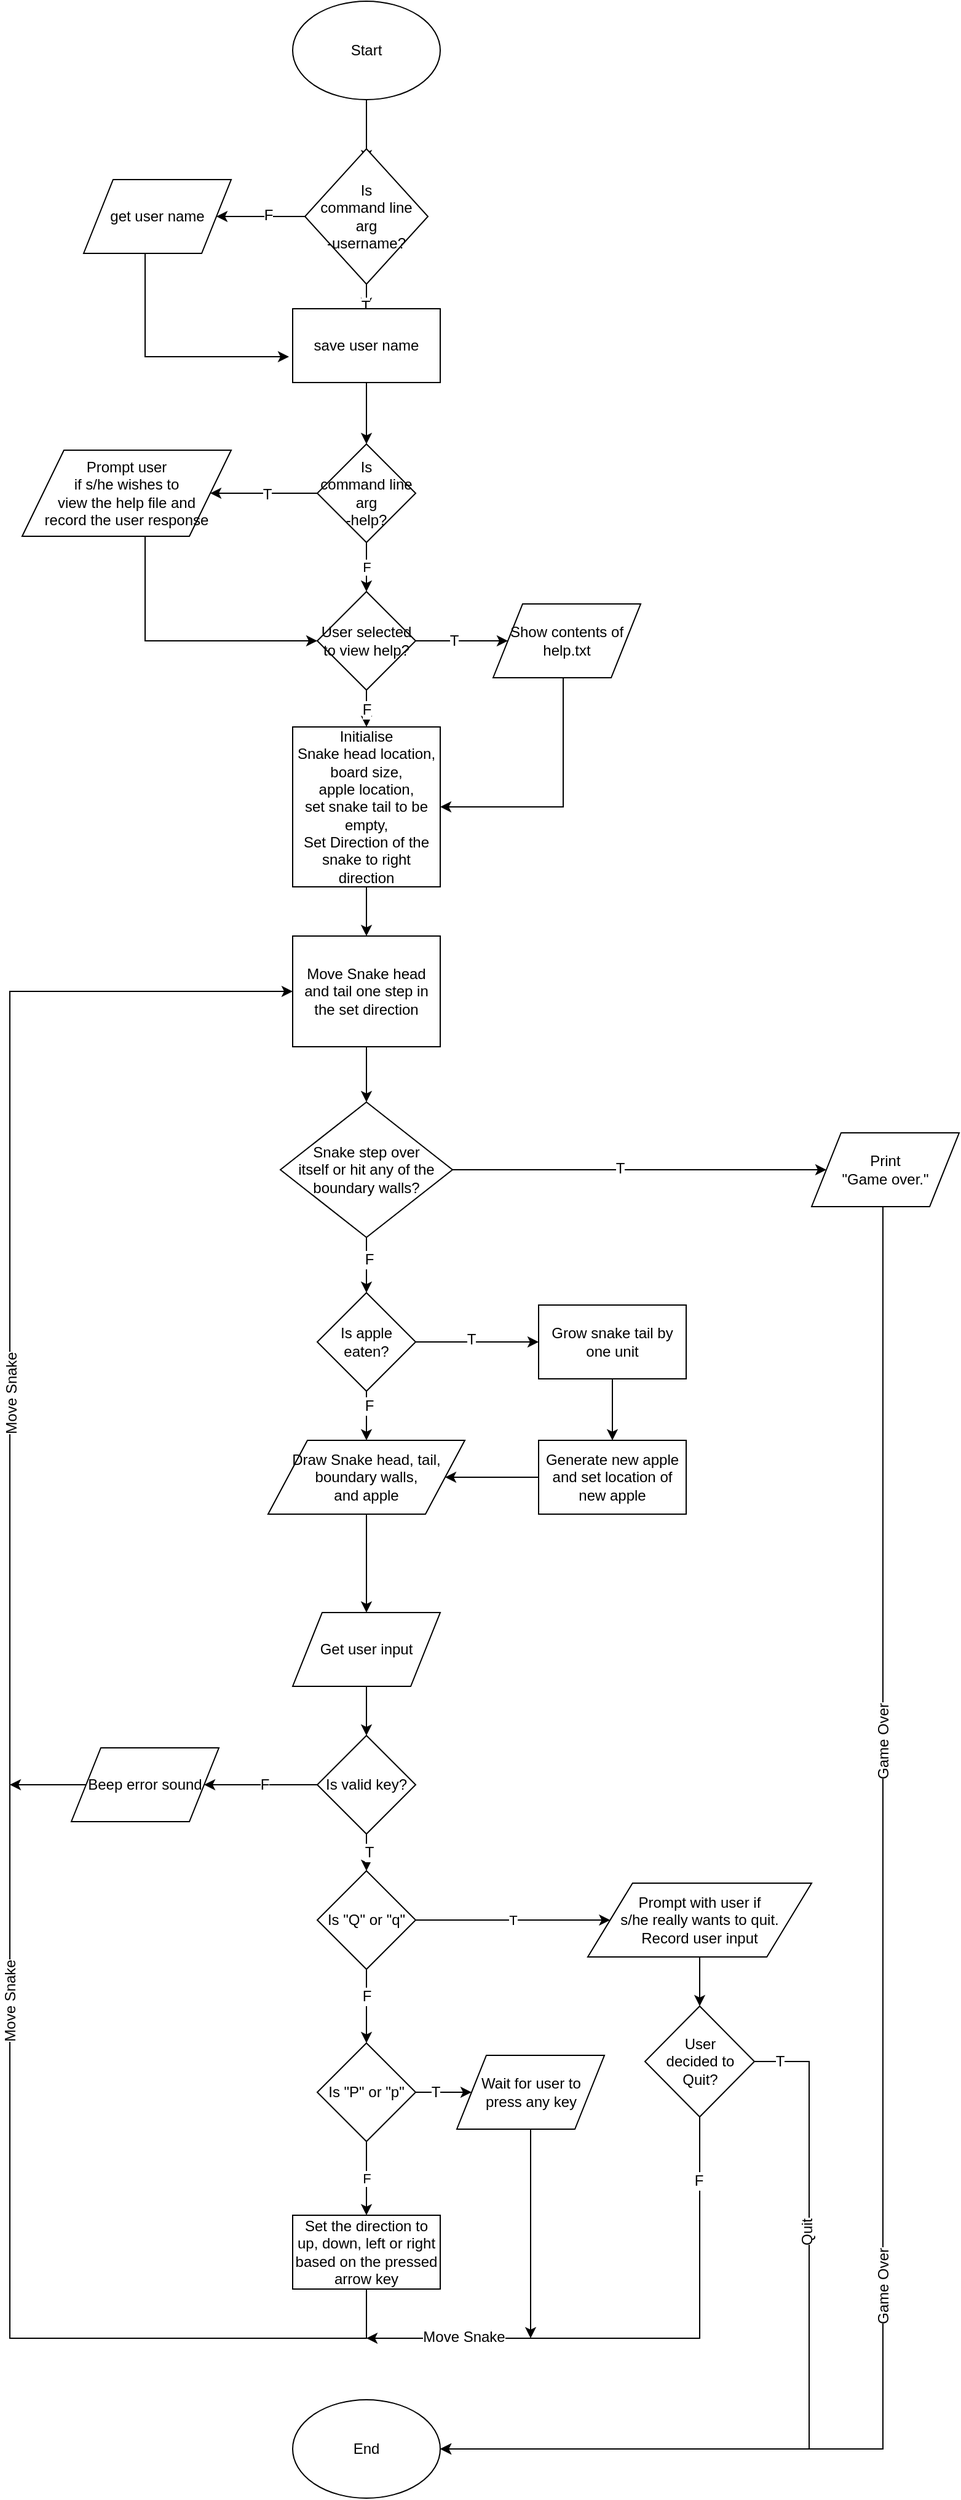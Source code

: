 <mxfile version="12.2.7" type="github" pages="1">
  <diagram id="qBqRke3E-7SL-24iU5kg" name="Snake game">
    <mxGraphModel dx="932" dy="600" grid="1" gridSize="10" guides="1" tooltips="1" connect="1" arrows="1" fold="1" page="1" pageScale="1" pageWidth="827" pageHeight="1169" math="0" shadow="0">
      <root>
        <mxCell id="0"/>
        <mxCell id="1" parent="0"/>
        <mxCell id="hdgQj7xmw9oAPAGFhTWQ-3" value="" style="edgeStyle=orthogonalEdgeStyle;rounded=0;orthogonalLoop=1;jettySize=auto;html=1;" parent="1" source="hdgQj7xmw9oAPAGFhTWQ-1" edge="1">
          <mxGeometry relative="1" as="geometry">
            <mxPoint x="460" y="140" as="targetPoint"/>
          </mxGeometry>
        </mxCell>
        <mxCell id="hdgQj7xmw9oAPAGFhTWQ-1" value="Start" style="ellipse;whiteSpace=wrap;html=1;" parent="1" vertex="1">
          <mxGeometry x="400" y="10" width="120" height="80" as="geometry"/>
        </mxCell>
        <mxCell id="hdgQj7xmw9oAPAGFhTWQ-9" value="" style="edgeStyle=orthogonalEdgeStyle;rounded=0;orthogonalLoop=1;jettySize=auto;html=1;" parent="1" source="hdgQj7xmw9oAPAGFhTWQ-4" target="hdgQj7xmw9oAPAGFhTWQ-6" edge="1">
          <mxGeometry relative="1" as="geometry"/>
        </mxCell>
        <mxCell id="hdgQj7xmw9oAPAGFhTWQ-23" value="F" style="text;html=1;resizable=0;points=[];align=center;verticalAlign=middle;labelBackgroundColor=#ffffff;" parent="hdgQj7xmw9oAPAGFhTWQ-9" vertex="1" connectable="0">
          <mxGeometry x="-0.146" y="-1" relative="1" as="geometry">
            <mxPoint as="offset"/>
          </mxGeometry>
        </mxCell>
        <mxCell id="hdgQj7xmw9oAPAGFhTWQ-11" value="" style="edgeStyle=orthogonalEdgeStyle;rounded=0;orthogonalLoop=1;jettySize=auto;html=1;" parent="1" source="hdgQj7xmw9oAPAGFhTWQ-4" target="hdgQj7xmw9oAPAGFhTWQ-10" edge="1">
          <mxGeometry relative="1" as="geometry"/>
        </mxCell>
        <mxCell id="hdgQj7xmw9oAPAGFhTWQ-24" value="T" style="text;html=1;resizable=0;points=[];align=center;verticalAlign=middle;labelBackgroundColor=#ffffff;" parent="hdgQj7xmw9oAPAGFhTWQ-11" vertex="1" connectable="0">
          <mxGeometry x="-0.25" y="1" relative="1" as="geometry">
            <mxPoint as="offset"/>
          </mxGeometry>
        </mxCell>
        <mxCell id="hdgQj7xmw9oAPAGFhTWQ-4" value="Is&lt;br&gt;command line &lt;br&gt;arg &lt;br&gt;-username?" style="rhombus;whiteSpace=wrap;html=1;" parent="1" vertex="1">
          <mxGeometry x="410" y="130" width="100" height="110" as="geometry"/>
        </mxCell>
        <mxCell id="JzPhDNxp7mMbG2b7Tpjs-4" style="edgeStyle=orthogonalEdgeStyle;rounded=0;orthogonalLoop=1;jettySize=auto;html=1;entryX=-0.025;entryY=0.65;entryDx=0;entryDy=0;entryPerimeter=0;" edge="1" parent="1" source="hdgQj7xmw9oAPAGFhTWQ-6" target="hdgQj7xmw9oAPAGFhTWQ-10">
          <mxGeometry relative="1" as="geometry">
            <Array as="points">
              <mxPoint x="280" y="299"/>
            </Array>
          </mxGeometry>
        </mxCell>
        <mxCell id="hdgQj7xmw9oAPAGFhTWQ-6" value="get user name" style="shape=parallelogram;perimeter=parallelogramPerimeter;whiteSpace=wrap;html=1;" parent="1" vertex="1">
          <mxGeometry x="230" y="155" width="120" height="60" as="geometry"/>
        </mxCell>
        <mxCell id="JzPhDNxp7mMbG2b7Tpjs-2" value="" style="edgeStyle=orthogonalEdgeStyle;rounded=0;orthogonalLoop=1;jettySize=auto;html=1;" edge="1" parent="1" source="hdgQj7xmw9oAPAGFhTWQ-10" target="JzPhDNxp7mMbG2b7Tpjs-1">
          <mxGeometry relative="1" as="geometry"/>
        </mxCell>
        <mxCell id="hdgQj7xmw9oAPAGFhTWQ-10" value="save user name" style="rounded=0;whiteSpace=wrap;html=1;" parent="1" vertex="1">
          <mxGeometry x="400" y="260" width="120" height="60" as="geometry"/>
        </mxCell>
        <mxCell id="JzPhDNxp7mMbG2b7Tpjs-21" value="" style="edgeStyle=orthogonalEdgeStyle;rounded=0;orthogonalLoop=1;jettySize=auto;html=1;" edge="1" parent="1" source="hdgQj7xmw9oAPAGFhTWQ-19" target="JzPhDNxp7mMbG2b7Tpjs-20">
          <mxGeometry relative="1" as="geometry"/>
        </mxCell>
        <mxCell id="hdgQj7xmw9oAPAGFhTWQ-19" value="Initialise &lt;br&gt;Snake head location, board size,&lt;br&gt;apple location, &lt;br&gt;set snake tail to be empty,&lt;br&gt;Set Direction of the snake to right direction" style="rounded=0;whiteSpace=wrap;html=1;" parent="1" vertex="1">
          <mxGeometry x="400" y="600" width="120" height="130" as="geometry"/>
        </mxCell>
        <mxCell id="JzPhDNxp7mMbG2b7Tpjs-50" value="" style="edgeStyle=orthogonalEdgeStyle;rounded=0;orthogonalLoop=1;jettySize=auto;html=1;" edge="1" parent="1" source="JzPhDNxp7mMbG2b7Tpjs-20" target="JzPhDNxp7mMbG2b7Tpjs-32">
          <mxGeometry relative="1" as="geometry"/>
        </mxCell>
        <mxCell id="JzPhDNxp7mMbG2b7Tpjs-20" value="Move Snake head and tail one step in the set direction" style="rounded=0;whiteSpace=wrap;html=1;" vertex="1" parent="1">
          <mxGeometry x="400" y="770" width="120" height="90" as="geometry"/>
        </mxCell>
        <mxCell id="hdgQj7xmw9oAPAGFhTWQ-42" value="" style="edgeStyle=orthogonalEdgeStyle;rounded=0;orthogonalLoop=1;jettySize=auto;html=1;" parent="1" target="hdgQj7xmw9oAPAGFhTWQ-41" edge="1">
          <mxGeometry relative="1" as="geometry">
            <mxPoint x="718" y="1960" as="sourcePoint"/>
          </mxGeometry>
        </mxCell>
        <mxCell id="hdgQj7xmw9oAPAGFhTWQ-43" value="T" style="text;html=1;resizable=0;points=[];align=center;verticalAlign=middle;labelBackgroundColor=#ffffff;" parent="hdgQj7xmw9oAPAGFhTWQ-42" vertex="1" connectable="0">
          <mxGeometry x="-0.36" relative="1" as="geometry">
            <mxPoint as="offset"/>
          </mxGeometry>
        </mxCell>
        <mxCell id="hdgQj7xmw9oAPAGFhTWQ-111" value="End" style="ellipse;whiteSpace=wrap;html=1;" parent="1" vertex="1">
          <mxGeometry x="400" y="1960" width="120" height="80" as="geometry"/>
        </mxCell>
        <mxCell id="JzPhDNxp7mMbG2b7Tpjs-8" value="F" style="edgeStyle=orthogonalEdgeStyle;rounded=0;orthogonalLoop=1;jettySize=auto;html=1;" edge="1" parent="1" source="JzPhDNxp7mMbG2b7Tpjs-1" target="JzPhDNxp7mMbG2b7Tpjs-7">
          <mxGeometry relative="1" as="geometry"/>
        </mxCell>
        <mxCell id="JzPhDNxp7mMbG2b7Tpjs-11" value="" style="edgeStyle=orthogonalEdgeStyle;rounded=0;orthogonalLoop=1;jettySize=auto;html=1;" edge="1" parent="1" source="JzPhDNxp7mMbG2b7Tpjs-1" target="JzPhDNxp7mMbG2b7Tpjs-9">
          <mxGeometry relative="1" as="geometry"/>
        </mxCell>
        <mxCell id="JzPhDNxp7mMbG2b7Tpjs-15" value="T" style="text;html=1;resizable=0;points=[];align=center;verticalAlign=middle;labelBackgroundColor=#ffffff;" vertex="1" connectable="0" parent="JzPhDNxp7mMbG2b7Tpjs-11">
          <mxGeometry x="-0.043" y="1" relative="1" as="geometry">
            <mxPoint as="offset"/>
          </mxGeometry>
        </mxCell>
        <mxCell id="JzPhDNxp7mMbG2b7Tpjs-1" value="Is &lt;br&gt;command line arg &lt;br&gt;-help?" style="rhombus;whiteSpace=wrap;html=1;" vertex="1" parent="1">
          <mxGeometry x="420" y="370" width="80" height="80" as="geometry"/>
        </mxCell>
        <mxCell id="JzPhDNxp7mMbG2b7Tpjs-13" value="" style="edgeStyle=orthogonalEdgeStyle;rounded=0;orthogonalLoop=1;jettySize=auto;html=1;" edge="1" parent="1" source="JzPhDNxp7mMbG2b7Tpjs-7" target="JzPhDNxp7mMbG2b7Tpjs-12">
          <mxGeometry relative="1" as="geometry"/>
        </mxCell>
        <mxCell id="JzPhDNxp7mMbG2b7Tpjs-14" value="T" style="text;html=1;resizable=0;points=[];align=center;verticalAlign=middle;labelBackgroundColor=#ffffff;" vertex="1" connectable="0" parent="JzPhDNxp7mMbG2b7Tpjs-13">
          <mxGeometry x="-0.173" relative="1" as="geometry">
            <mxPoint as="offset"/>
          </mxGeometry>
        </mxCell>
        <mxCell id="JzPhDNxp7mMbG2b7Tpjs-16" value="" style="edgeStyle=orthogonalEdgeStyle;rounded=0;orthogonalLoop=1;jettySize=auto;html=1;" edge="1" parent="1" source="JzPhDNxp7mMbG2b7Tpjs-7" target="hdgQj7xmw9oAPAGFhTWQ-19">
          <mxGeometry relative="1" as="geometry"/>
        </mxCell>
        <mxCell id="JzPhDNxp7mMbG2b7Tpjs-17" value="F" style="text;html=1;resizable=0;points=[];align=center;verticalAlign=middle;labelBackgroundColor=#ffffff;" vertex="1" connectable="0" parent="JzPhDNxp7mMbG2b7Tpjs-16">
          <mxGeometry x="-0.36" relative="1" as="geometry">
            <mxPoint as="offset"/>
          </mxGeometry>
        </mxCell>
        <mxCell id="JzPhDNxp7mMbG2b7Tpjs-7" value="User selected to view help?" style="rhombus;whiteSpace=wrap;html=1;" vertex="1" parent="1">
          <mxGeometry x="420" y="490" width="80" height="80" as="geometry"/>
        </mxCell>
        <mxCell id="JzPhDNxp7mMbG2b7Tpjs-10" style="edgeStyle=orthogonalEdgeStyle;rounded=0;orthogonalLoop=1;jettySize=auto;html=1;entryX=0;entryY=0.5;entryDx=0;entryDy=0;" edge="1" parent="1" source="JzPhDNxp7mMbG2b7Tpjs-9" target="JzPhDNxp7mMbG2b7Tpjs-7">
          <mxGeometry relative="1" as="geometry">
            <Array as="points">
              <mxPoint x="280" y="530"/>
            </Array>
          </mxGeometry>
        </mxCell>
        <mxCell id="JzPhDNxp7mMbG2b7Tpjs-9" value="Prompt user &lt;br&gt;if s/he wishes to &lt;br&gt;view the help file and&lt;br&gt;record the user response" style="shape=parallelogram;perimeter=parallelogramPerimeter;whiteSpace=wrap;html=1;" vertex="1" parent="1">
          <mxGeometry x="180" y="375" width="170" height="70" as="geometry"/>
        </mxCell>
        <mxCell id="JzPhDNxp7mMbG2b7Tpjs-45" style="edgeStyle=orthogonalEdgeStyle;rounded=0;orthogonalLoop=1;jettySize=auto;html=1;entryX=1;entryY=0.5;entryDx=0;entryDy=0;" edge="1" parent="1" source="JzPhDNxp7mMbG2b7Tpjs-12" target="hdgQj7xmw9oAPAGFhTWQ-19">
          <mxGeometry relative="1" as="geometry">
            <Array as="points">
              <mxPoint x="620" y="665"/>
            </Array>
          </mxGeometry>
        </mxCell>
        <mxCell id="JzPhDNxp7mMbG2b7Tpjs-12" value="Show contents of help.txt" style="shape=parallelogram;perimeter=parallelogramPerimeter;whiteSpace=wrap;html=1;" vertex="1" parent="1">
          <mxGeometry x="563" y="500" width="120" height="60" as="geometry"/>
        </mxCell>
        <mxCell id="JzPhDNxp7mMbG2b7Tpjs-53" value="" style="edgeStyle=orthogonalEdgeStyle;rounded=0;orthogonalLoop=1;jettySize=auto;html=1;" edge="1" parent="1" source="JzPhDNxp7mMbG2b7Tpjs-25" target="JzPhDNxp7mMbG2b7Tpjs-27">
          <mxGeometry relative="1" as="geometry"/>
        </mxCell>
        <mxCell id="JzPhDNxp7mMbG2b7Tpjs-57" value="T" style="text;html=1;resizable=0;points=[];align=center;verticalAlign=middle;labelBackgroundColor=#ffffff;" vertex="1" connectable="0" parent="JzPhDNxp7mMbG2b7Tpjs-53">
          <mxGeometry x="-0.1" y="2" relative="1" as="geometry">
            <mxPoint as="offset"/>
          </mxGeometry>
        </mxCell>
        <mxCell id="JzPhDNxp7mMbG2b7Tpjs-60" value="" style="edgeStyle=orthogonalEdgeStyle;rounded=0;orthogonalLoop=1;jettySize=auto;html=1;" edge="1" parent="1" source="JzPhDNxp7mMbG2b7Tpjs-25" target="JzPhDNxp7mMbG2b7Tpjs-43">
          <mxGeometry relative="1" as="geometry"/>
        </mxCell>
        <mxCell id="JzPhDNxp7mMbG2b7Tpjs-61" value="F" style="text;html=1;resizable=0;points=[];align=center;verticalAlign=middle;labelBackgroundColor=#ffffff;" vertex="1" connectable="0" parent="JzPhDNxp7mMbG2b7Tpjs-60">
          <mxGeometry x="-0.4" y="2" relative="1" as="geometry">
            <mxPoint as="offset"/>
          </mxGeometry>
        </mxCell>
        <mxCell id="JzPhDNxp7mMbG2b7Tpjs-25" value="Is apple eaten?" style="rhombus;whiteSpace=wrap;html=1;" vertex="1" parent="1">
          <mxGeometry x="420" y="1060" width="80" height="80" as="geometry"/>
        </mxCell>
        <mxCell id="JzPhDNxp7mMbG2b7Tpjs-30" value="" style="edgeStyle=orthogonalEdgeStyle;rounded=0;orthogonalLoop=1;jettySize=auto;html=1;" edge="1" parent="1" source="JzPhDNxp7mMbG2b7Tpjs-27" target="JzPhDNxp7mMbG2b7Tpjs-29">
          <mxGeometry relative="1" as="geometry"/>
        </mxCell>
        <mxCell id="JzPhDNxp7mMbG2b7Tpjs-27" value="Grow snake tail by one unit" style="rounded=0;whiteSpace=wrap;html=1;" vertex="1" parent="1">
          <mxGeometry x="600" y="1070" width="120" height="60" as="geometry"/>
        </mxCell>
        <mxCell id="JzPhDNxp7mMbG2b7Tpjs-62" value="" style="edgeStyle=orthogonalEdgeStyle;rounded=0;orthogonalLoop=1;jettySize=auto;html=1;" edge="1" parent="1" source="JzPhDNxp7mMbG2b7Tpjs-29" target="JzPhDNxp7mMbG2b7Tpjs-43">
          <mxGeometry relative="1" as="geometry"/>
        </mxCell>
        <mxCell id="JzPhDNxp7mMbG2b7Tpjs-29" value="Generate new apple and set location of new apple" style="rounded=0;whiteSpace=wrap;html=1;" vertex="1" parent="1">
          <mxGeometry x="600" y="1180" width="120" height="60" as="geometry"/>
        </mxCell>
        <mxCell id="JzPhDNxp7mMbG2b7Tpjs-55" value="" style="edgeStyle=orthogonalEdgeStyle;rounded=0;orthogonalLoop=1;jettySize=auto;html=1;" edge="1" parent="1" source="JzPhDNxp7mMbG2b7Tpjs-32" target="JzPhDNxp7mMbG2b7Tpjs-25">
          <mxGeometry relative="1" as="geometry"/>
        </mxCell>
        <mxCell id="JzPhDNxp7mMbG2b7Tpjs-56" value="F" style="text;html=1;resizable=0;points=[];align=center;verticalAlign=middle;labelBackgroundColor=#ffffff;" vertex="1" connectable="0" parent="JzPhDNxp7mMbG2b7Tpjs-55">
          <mxGeometry x="-0.2" y="2" relative="1" as="geometry">
            <mxPoint as="offset"/>
          </mxGeometry>
        </mxCell>
        <mxCell id="JzPhDNxp7mMbG2b7Tpjs-137" value="" style="edgeStyle=orthogonalEdgeStyle;rounded=0;orthogonalLoop=1;jettySize=auto;html=1;" edge="1" parent="1" source="JzPhDNxp7mMbG2b7Tpjs-32" target="JzPhDNxp7mMbG2b7Tpjs-112">
          <mxGeometry relative="1" as="geometry"/>
        </mxCell>
        <mxCell id="JzPhDNxp7mMbG2b7Tpjs-138" value="T" style="text;html=1;resizable=0;points=[];align=center;verticalAlign=middle;labelBackgroundColor=#ffffff;" vertex="1" connectable="0" parent="JzPhDNxp7mMbG2b7Tpjs-137">
          <mxGeometry x="-0.105" y="1" relative="1" as="geometry">
            <mxPoint as="offset"/>
          </mxGeometry>
        </mxCell>
        <mxCell id="JzPhDNxp7mMbG2b7Tpjs-32" value="Snake step over &lt;br&gt;itself or hit any of the boundary walls?" style="rhombus;whiteSpace=wrap;html=1;" vertex="1" parent="1">
          <mxGeometry x="390" y="905" width="140" height="110" as="geometry"/>
        </mxCell>
        <mxCell id="JzPhDNxp7mMbG2b7Tpjs-64" value="" style="edgeStyle=orthogonalEdgeStyle;rounded=0;orthogonalLoop=1;jettySize=auto;html=1;" edge="1" parent="1" source="JzPhDNxp7mMbG2b7Tpjs-43" target="JzPhDNxp7mMbG2b7Tpjs-63">
          <mxGeometry relative="1" as="geometry"/>
        </mxCell>
        <mxCell id="JzPhDNxp7mMbG2b7Tpjs-43" value="Draw Snake head, tail, boundary walls,&lt;br&gt;and apple" style="shape=parallelogram;perimeter=parallelogramPerimeter;whiteSpace=wrap;html=1;" vertex="1" parent="1">
          <mxGeometry x="380" y="1180" width="160" height="60" as="geometry"/>
        </mxCell>
        <mxCell id="JzPhDNxp7mMbG2b7Tpjs-75" value="" style="edgeStyle=orthogonalEdgeStyle;rounded=0;orthogonalLoop=1;jettySize=auto;html=1;" edge="1" parent="1" source="JzPhDNxp7mMbG2b7Tpjs-63" target="JzPhDNxp7mMbG2b7Tpjs-72">
          <mxGeometry relative="1" as="geometry"/>
        </mxCell>
        <mxCell id="JzPhDNxp7mMbG2b7Tpjs-63" value="Get user input" style="shape=parallelogram;perimeter=parallelogramPerimeter;whiteSpace=wrap;html=1;" vertex="1" parent="1">
          <mxGeometry x="400" y="1320" width="120" height="60" as="geometry"/>
        </mxCell>
        <mxCell id="JzPhDNxp7mMbG2b7Tpjs-76" value="" style="edgeStyle=orthogonalEdgeStyle;rounded=0;orthogonalLoop=1;jettySize=auto;html=1;" edge="1" parent="1" source="JzPhDNxp7mMbG2b7Tpjs-72" target="JzPhDNxp7mMbG2b7Tpjs-73">
          <mxGeometry relative="1" as="geometry"/>
        </mxCell>
        <mxCell id="JzPhDNxp7mMbG2b7Tpjs-82" value="T" style="text;html=1;resizable=0;points=[];align=center;verticalAlign=middle;labelBackgroundColor=#ffffff;" vertex="1" connectable="0" parent="JzPhDNxp7mMbG2b7Tpjs-76">
          <mxGeometry x="0.4" y="2" relative="1" as="geometry">
            <mxPoint as="offset"/>
          </mxGeometry>
        </mxCell>
        <mxCell id="JzPhDNxp7mMbG2b7Tpjs-134" value="" style="edgeStyle=orthogonalEdgeStyle;rounded=0;orthogonalLoop=1;jettySize=auto;html=1;" edge="1" parent="1" source="JzPhDNxp7mMbG2b7Tpjs-72" target="JzPhDNxp7mMbG2b7Tpjs-74">
          <mxGeometry relative="1" as="geometry"/>
        </mxCell>
        <mxCell id="JzPhDNxp7mMbG2b7Tpjs-136" value="F" style="text;html=1;resizable=0;points=[];align=center;verticalAlign=middle;labelBackgroundColor=#ffffff;" vertex="1" connectable="0" parent="JzPhDNxp7mMbG2b7Tpjs-134">
          <mxGeometry x="-0.065" relative="1" as="geometry">
            <mxPoint as="offset"/>
          </mxGeometry>
        </mxCell>
        <mxCell id="JzPhDNxp7mMbG2b7Tpjs-72" value="Is valid key?" style="rhombus;whiteSpace=wrap;html=1;" vertex="1" parent="1">
          <mxGeometry x="420" y="1420" width="80" height="80" as="geometry"/>
        </mxCell>
        <mxCell id="JzPhDNxp7mMbG2b7Tpjs-81" value="T" style="edgeStyle=orthogonalEdgeStyle;rounded=0;orthogonalLoop=1;jettySize=auto;html=1;" edge="1" parent="1" source="JzPhDNxp7mMbG2b7Tpjs-73" target="JzPhDNxp7mMbG2b7Tpjs-79">
          <mxGeometry relative="1" as="geometry"/>
        </mxCell>
        <mxCell id="JzPhDNxp7mMbG2b7Tpjs-88" value="" style="edgeStyle=orthogonalEdgeStyle;rounded=0;orthogonalLoop=1;jettySize=auto;html=1;" edge="1" parent="1" source="JzPhDNxp7mMbG2b7Tpjs-73" target="JzPhDNxp7mMbG2b7Tpjs-87">
          <mxGeometry relative="1" as="geometry"/>
        </mxCell>
        <mxCell id="JzPhDNxp7mMbG2b7Tpjs-97" value="F" style="text;html=1;resizable=0;points=[];align=center;verticalAlign=middle;labelBackgroundColor=#ffffff;" vertex="1" connectable="0" parent="JzPhDNxp7mMbG2b7Tpjs-88">
          <mxGeometry x="-0.267" relative="1" as="geometry">
            <mxPoint as="offset"/>
          </mxGeometry>
        </mxCell>
        <mxCell id="JzPhDNxp7mMbG2b7Tpjs-73" value="Is &quot;Q&quot; or &quot;q&quot;" style="rhombus;whiteSpace=wrap;html=1;" vertex="1" parent="1">
          <mxGeometry x="420" y="1530" width="80" height="80" as="geometry"/>
        </mxCell>
        <mxCell id="JzPhDNxp7mMbG2b7Tpjs-135" style="edgeStyle=orthogonalEdgeStyle;rounded=0;orthogonalLoop=1;jettySize=auto;html=1;" edge="1" parent="1" source="JzPhDNxp7mMbG2b7Tpjs-74">
          <mxGeometry relative="1" as="geometry">
            <mxPoint x="170" y="1460" as="targetPoint"/>
          </mxGeometry>
        </mxCell>
        <mxCell id="JzPhDNxp7mMbG2b7Tpjs-74" value="Beep error sound" style="shape=parallelogram;perimeter=parallelogramPerimeter;whiteSpace=wrap;html=1;" vertex="1" parent="1">
          <mxGeometry x="220" y="1430" width="120" height="60" as="geometry"/>
        </mxCell>
        <mxCell id="JzPhDNxp7mMbG2b7Tpjs-84" value="" style="edgeStyle=orthogonalEdgeStyle;rounded=0;orthogonalLoop=1;jettySize=auto;html=1;" edge="1" parent="1" source="JzPhDNxp7mMbG2b7Tpjs-79" target="JzPhDNxp7mMbG2b7Tpjs-83">
          <mxGeometry relative="1" as="geometry"/>
        </mxCell>
        <mxCell id="JzPhDNxp7mMbG2b7Tpjs-79" value="&lt;span style=&quot;white-space: normal&quot;&gt;Prompt with user if &lt;br&gt;s/he really wants to quit.&lt;/span&gt;&lt;br style=&quot;white-space: normal&quot;&gt;&lt;span style=&quot;white-space: normal&quot;&gt;Record user input&lt;/span&gt;" style="shape=parallelogram;perimeter=parallelogramPerimeter;whiteSpace=wrap;html=1;" vertex="1" parent="1">
          <mxGeometry x="640" y="1540" width="182" height="60" as="geometry"/>
        </mxCell>
        <mxCell id="JzPhDNxp7mMbG2b7Tpjs-123" style="edgeStyle=orthogonalEdgeStyle;rounded=0;orthogonalLoop=1;jettySize=auto;html=1;" edge="1" parent="1" source="JzPhDNxp7mMbG2b7Tpjs-83">
          <mxGeometry relative="1" as="geometry">
            <mxPoint x="460" y="1910" as="targetPoint"/>
            <Array as="points">
              <mxPoint x="731" y="1910"/>
            </Array>
          </mxGeometry>
        </mxCell>
        <mxCell id="JzPhDNxp7mMbG2b7Tpjs-125" value="Move Snake" style="text;html=1;resizable=0;points=[];align=center;verticalAlign=middle;labelBackgroundColor=#ffffff;" vertex="1" connectable="0" parent="JzPhDNxp7mMbG2b7Tpjs-123">
          <mxGeometry x="0.65" y="-1" relative="1" as="geometry">
            <mxPoint as="offset"/>
          </mxGeometry>
        </mxCell>
        <mxCell id="JzPhDNxp7mMbG2b7Tpjs-126" value="F" style="text;html=1;resizable=0;points=[];align=center;verticalAlign=middle;labelBackgroundColor=#ffffff;" vertex="1" connectable="0" parent="JzPhDNxp7mMbG2b7Tpjs-123">
          <mxGeometry x="-0.769" y="-1" relative="1" as="geometry">
            <mxPoint as="offset"/>
          </mxGeometry>
        </mxCell>
        <mxCell id="JzPhDNxp7mMbG2b7Tpjs-127" style="edgeStyle=orthogonalEdgeStyle;rounded=0;orthogonalLoop=1;jettySize=auto;html=1;entryX=1;entryY=0.5;entryDx=0;entryDy=0;" edge="1" parent="1" source="JzPhDNxp7mMbG2b7Tpjs-83" target="hdgQj7xmw9oAPAGFhTWQ-111">
          <mxGeometry relative="1" as="geometry">
            <Array as="points">
              <mxPoint x="820" y="1685"/>
              <mxPoint x="820" y="2000"/>
            </Array>
          </mxGeometry>
        </mxCell>
        <mxCell id="JzPhDNxp7mMbG2b7Tpjs-128" value="T" style="text;html=1;resizable=0;points=[];align=center;verticalAlign=middle;labelBackgroundColor=#ffffff;" vertex="1" connectable="0" parent="JzPhDNxp7mMbG2b7Tpjs-127">
          <mxGeometry x="-0.938" relative="1" as="geometry">
            <mxPoint as="offset"/>
          </mxGeometry>
        </mxCell>
        <mxCell id="JzPhDNxp7mMbG2b7Tpjs-142" value="Quit" style="text;html=1;resizable=0;points=[];align=center;verticalAlign=middle;labelBackgroundColor=#ffffff;rotation=-90;" vertex="1" connectable="0" parent="JzPhDNxp7mMbG2b7Tpjs-127">
          <mxGeometry x="-0.444" y="-2" relative="1" as="geometry">
            <mxPoint as="offset"/>
          </mxGeometry>
        </mxCell>
        <mxCell id="JzPhDNxp7mMbG2b7Tpjs-83" value="User &lt;br&gt;decided to Quit?" style="rhombus;whiteSpace=wrap;html=1;" vertex="1" parent="1">
          <mxGeometry x="686.5" y="1640" width="89" height="90" as="geometry"/>
        </mxCell>
        <mxCell id="JzPhDNxp7mMbG2b7Tpjs-93" value="" style="edgeStyle=orthogonalEdgeStyle;rounded=0;orthogonalLoop=1;jettySize=auto;html=1;" edge="1" parent="1" source="JzPhDNxp7mMbG2b7Tpjs-87" target="JzPhDNxp7mMbG2b7Tpjs-92">
          <mxGeometry relative="1" as="geometry"/>
        </mxCell>
        <mxCell id="JzPhDNxp7mMbG2b7Tpjs-94" value="T" style="text;html=1;resizable=0;points=[];align=center;verticalAlign=middle;labelBackgroundColor=#ffffff;" vertex="1" connectable="0" parent="JzPhDNxp7mMbG2b7Tpjs-93">
          <mxGeometry x="-0.026" relative="1" as="geometry">
            <mxPoint as="offset"/>
          </mxGeometry>
        </mxCell>
        <mxCell id="JzPhDNxp7mMbG2b7Tpjs-99" value="F" style="edgeStyle=orthogonalEdgeStyle;rounded=0;orthogonalLoop=1;jettySize=auto;html=1;" edge="1" parent="1" source="JzPhDNxp7mMbG2b7Tpjs-87" target="JzPhDNxp7mMbG2b7Tpjs-98">
          <mxGeometry relative="1" as="geometry"/>
        </mxCell>
        <mxCell id="JzPhDNxp7mMbG2b7Tpjs-87" value="Is &quot;P&quot; or &quot;p&quot;" style="rhombus;whiteSpace=wrap;html=1;" vertex="1" parent="1">
          <mxGeometry x="420" y="1670" width="80" height="80" as="geometry"/>
        </mxCell>
        <mxCell id="JzPhDNxp7mMbG2b7Tpjs-144" style="edgeStyle=orthogonalEdgeStyle;rounded=0;orthogonalLoop=1;jettySize=auto;html=1;" edge="1" parent="1" source="JzPhDNxp7mMbG2b7Tpjs-92">
          <mxGeometry relative="1" as="geometry">
            <mxPoint x="593.5" y="1910" as="targetPoint"/>
          </mxGeometry>
        </mxCell>
        <mxCell id="JzPhDNxp7mMbG2b7Tpjs-92" value="Wait for user to&lt;br&gt;press any key" style="shape=parallelogram;perimeter=parallelogramPerimeter;whiteSpace=wrap;html=1;" vertex="1" parent="1">
          <mxGeometry x="533.5" y="1680" width="120" height="60" as="geometry"/>
        </mxCell>
        <mxCell id="JzPhDNxp7mMbG2b7Tpjs-102" style="edgeStyle=orthogonalEdgeStyle;rounded=0;orthogonalLoop=1;jettySize=auto;html=1;entryX=0;entryY=0.5;entryDx=0;entryDy=0;" edge="1" parent="1" source="JzPhDNxp7mMbG2b7Tpjs-98" target="JzPhDNxp7mMbG2b7Tpjs-20">
          <mxGeometry relative="1" as="geometry">
            <Array as="points">
              <mxPoint x="460" y="1910"/>
              <mxPoint x="170" y="1910"/>
              <mxPoint x="170" y="815"/>
            </Array>
          </mxGeometry>
        </mxCell>
        <mxCell id="JzPhDNxp7mMbG2b7Tpjs-119" value="Move Snake" style="text;html=1;resizable=0;points=[];align=center;verticalAlign=middle;labelBackgroundColor=#ffffff;direction=south;rotation=-90;" vertex="1" connectable="0" parent="JzPhDNxp7mMbG2b7Tpjs-102">
          <mxGeometry x="0.327" y="-1" relative="1" as="geometry">
            <mxPoint as="offset"/>
          </mxGeometry>
        </mxCell>
        <mxCell id="JzPhDNxp7mMbG2b7Tpjs-124" value="Move Snake" style="text;html=1;resizable=0;points=[];align=center;verticalAlign=middle;labelBackgroundColor=#ffffff;rotation=-90;" vertex="1" connectable="0" parent="JzPhDNxp7mMbG2b7Tpjs-102">
          <mxGeometry x="-0.27" relative="1" as="geometry">
            <mxPoint as="offset"/>
          </mxGeometry>
        </mxCell>
        <mxCell id="JzPhDNxp7mMbG2b7Tpjs-98" value="Set the direction to up, down, left or right based on the pressed&lt;br&gt;arrow key" style="rounded=0;whiteSpace=wrap;html=1;" vertex="1" parent="1">
          <mxGeometry x="400" y="1810" width="120" height="60" as="geometry"/>
        </mxCell>
        <mxCell id="JzPhDNxp7mMbG2b7Tpjs-139" style="edgeStyle=orthogonalEdgeStyle;rounded=0;orthogonalLoop=1;jettySize=auto;html=1;entryX=1;entryY=0.5;entryDx=0;entryDy=0;" edge="1" parent="1" source="JzPhDNxp7mMbG2b7Tpjs-112" target="hdgQj7xmw9oAPAGFhTWQ-111">
          <mxGeometry relative="1" as="geometry">
            <Array as="points">
              <mxPoint x="880" y="2000"/>
            </Array>
          </mxGeometry>
        </mxCell>
        <mxCell id="JzPhDNxp7mMbG2b7Tpjs-140" value="Game Over" style="text;html=1;resizable=0;points=[];align=center;verticalAlign=middle;labelBackgroundColor=#ffffff;rotation=-90;" vertex="1" connectable="0" parent="JzPhDNxp7mMbG2b7Tpjs-139">
          <mxGeometry x="-0.365" relative="1" as="geometry">
            <mxPoint as="offset"/>
          </mxGeometry>
        </mxCell>
        <mxCell id="JzPhDNxp7mMbG2b7Tpjs-141" value="Game Over" style="text;html=1;resizable=0;points=[];align=center;verticalAlign=middle;labelBackgroundColor=#ffffff;rotation=-90;" vertex="1" connectable="0" parent="JzPhDNxp7mMbG2b7Tpjs-139">
          <mxGeometry x="0.282" relative="1" as="geometry">
            <mxPoint as="offset"/>
          </mxGeometry>
        </mxCell>
        <mxCell id="JzPhDNxp7mMbG2b7Tpjs-112" value="Print&lt;br&gt;&quot;Game over.&quot;" style="shape=parallelogram;perimeter=parallelogramPerimeter;whiteSpace=wrap;html=1;" vertex="1" parent="1">
          <mxGeometry x="822" y="930" width="120" height="60" as="geometry"/>
        </mxCell>
      </root>
    </mxGraphModel>
  </diagram>
</mxfile>
